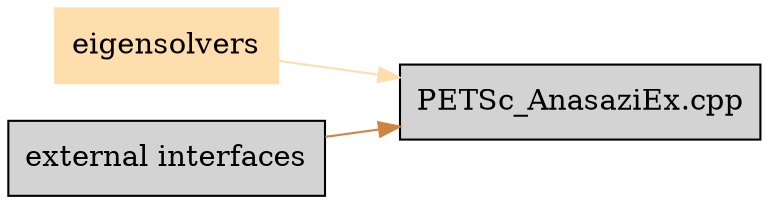 digraph bettersoftware {
            rankdir = LR;
            ratio = fill;
            node [style=filled];
            node [shape = box];
"eigensolvers" [colorscheme="svg" color="navajowhite"];
"eigensolvers" ->  "PETSc_AnasaziEx.cpp" [colorscheme="svg" color="navajowhite"];
"external interfaces" ->  "PETSc_AnasaziEx.cpp" [colorscheme="svg" color="peru"];
}